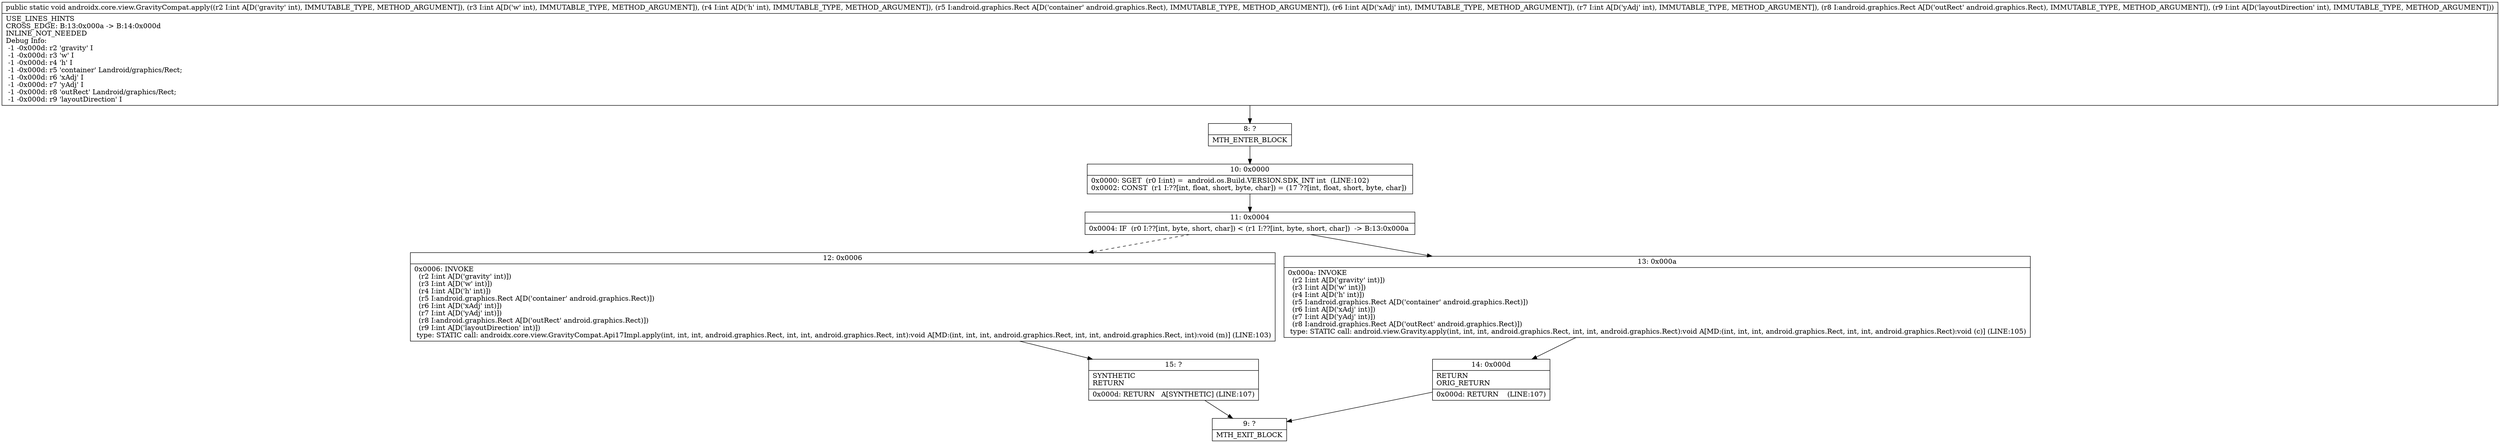 digraph "CFG forandroidx.core.view.GravityCompat.apply(IIILandroid\/graphics\/Rect;IILandroid\/graphics\/Rect;I)V" {
Node_8 [shape=record,label="{8\:\ ?|MTH_ENTER_BLOCK\l}"];
Node_10 [shape=record,label="{10\:\ 0x0000|0x0000: SGET  (r0 I:int) =  android.os.Build.VERSION.SDK_INT int  (LINE:102)\l0x0002: CONST  (r1 I:??[int, float, short, byte, char]) = (17 ??[int, float, short, byte, char]) \l}"];
Node_11 [shape=record,label="{11\:\ 0x0004|0x0004: IF  (r0 I:??[int, byte, short, char]) \< (r1 I:??[int, byte, short, char])  \-\> B:13:0x000a \l}"];
Node_12 [shape=record,label="{12\:\ 0x0006|0x0006: INVOKE  \l  (r2 I:int A[D('gravity' int)])\l  (r3 I:int A[D('w' int)])\l  (r4 I:int A[D('h' int)])\l  (r5 I:android.graphics.Rect A[D('container' android.graphics.Rect)])\l  (r6 I:int A[D('xAdj' int)])\l  (r7 I:int A[D('yAdj' int)])\l  (r8 I:android.graphics.Rect A[D('outRect' android.graphics.Rect)])\l  (r9 I:int A[D('layoutDirection' int)])\l type: STATIC call: androidx.core.view.GravityCompat.Api17Impl.apply(int, int, int, android.graphics.Rect, int, int, android.graphics.Rect, int):void A[MD:(int, int, int, android.graphics.Rect, int, int, android.graphics.Rect, int):void (m)] (LINE:103)\l}"];
Node_15 [shape=record,label="{15\:\ ?|SYNTHETIC\lRETURN\l|0x000d: RETURN   A[SYNTHETIC] (LINE:107)\l}"];
Node_9 [shape=record,label="{9\:\ ?|MTH_EXIT_BLOCK\l}"];
Node_13 [shape=record,label="{13\:\ 0x000a|0x000a: INVOKE  \l  (r2 I:int A[D('gravity' int)])\l  (r3 I:int A[D('w' int)])\l  (r4 I:int A[D('h' int)])\l  (r5 I:android.graphics.Rect A[D('container' android.graphics.Rect)])\l  (r6 I:int A[D('xAdj' int)])\l  (r7 I:int A[D('yAdj' int)])\l  (r8 I:android.graphics.Rect A[D('outRect' android.graphics.Rect)])\l type: STATIC call: android.view.Gravity.apply(int, int, int, android.graphics.Rect, int, int, android.graphics.Rect):void A[MD:(int, int, int, android.graphics.Rect, int, int, android.graphics.Rect):void (c)] (LINE:105)\l}"];
Node_14 [shape=record,label="{14\:\ 0x000d|RETURN\lORIG_RETURN\l|0x000d: RETURN    (LINE:107)\l}"];
MethodNode[shape=record,label="{public static void androidx.core.view.GravityCompat.apply((r2 I:int A[D('gravity' int), IMMUTABLE_TYPE, METHOD_ARGUMENT]), (r3 I:int A[D('w' int), IMMUTABLE_TYPE, METHOD_ARGUMENT]), (r4 I:int A[D('h' int), IMMUTABLE_TYPE, METHOD_ARGUMENT]), (r5 I:android.graphics.Rect A[D('container' android.graphics.Rect), IMMUTABLE_TYPE, METHOD_ARGUMENT]), (r6 I:int A[D('xAdj' int), IMMUTABLE_TYPE, METHOD_ARGUMENT]), (r7 I:int A[D('yAdj' int), IMMUTABLE_TYPE, METHOD_ARGUMENT]), (r8 I:android.graphics.Rect A[D('outRect' android.graphics.Rect), IMMUTABLE_TYPE, METHOD_ARGUMENT]), (r9 I:int A[D('layoutDirection' int), IMMUTABLE_TYPE, METHOD_ARGUMENT]))  | USE_LINES_HINTS\lCROSS_EDGE: B:13:0x000a \-\> B:14:0x000d\lINLINE_NOT_NEEDED\lDebug Info:\l  \-1 \-0x000d: r2 'gravity' I\l  \-1 \-0x000d: r3 'w' I\l  \-1 \-0x000d: r4 'h' I\l  \-1 \-0x000d: r5 'container' Landroid\/graphics\/Rect;\l  \-1 \-0x000d: r6 'xAdj' I\l  \-1 \-0x000d: r7 'yAdj' I\l  \-1 \-0x000d: r8 'outRect' Landroid\/graphics\/Rect;\l  \-1 \-0x000d: r9 'layoutDirection' I\l}"];
MethodNode -> Node_8;Node_8 -> Node_10;
Node_10 -> Node_11;
Node_11 -> Node_12[style=dashed];
Node_11 -> Node_13;
Node_12 -> Node_15;
Node_15 -> Node_9;
Node_13 -> Node_14;
Node_14 -> Node_9;
}

